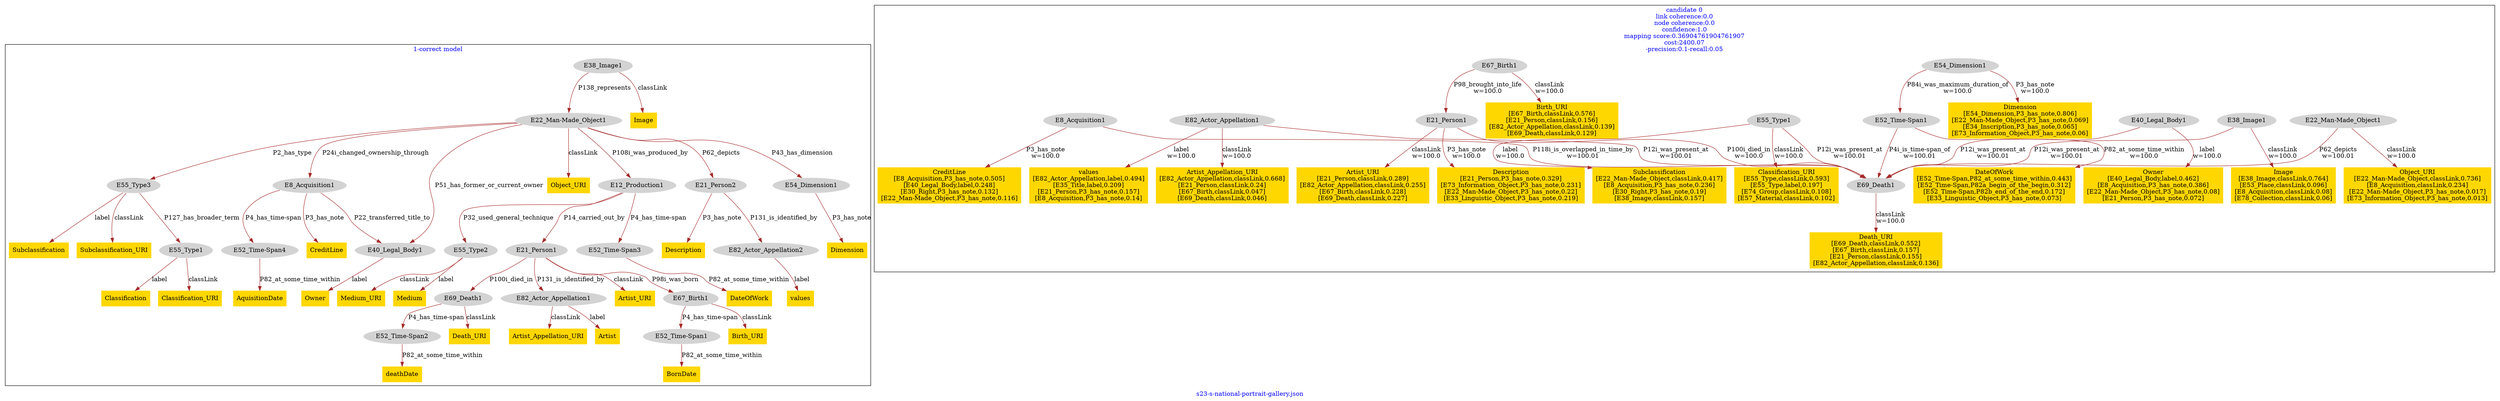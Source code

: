 digraph n0 {
fontcolor="blue"
remincross="true"
label="s23-s-national-portrait-gallery.json"
subgraph cluster_0 {
label="1-correct model"
n2[style="filled",color="white",fillcolor="lightgray",label="E12_Production1"];
n3[style="filled",color="white",fillcolor="lightgray",label="E21_Person1"];
n4[style="filled",color="white",fillcolor="lightgray",label="E52_Time-Span3"];
n5[style="filled",color="white",fillcolor="lightgray",label="E55_Type2"];
n6[style="filled",color="white",fillcolor="lightgray",label="E67_Birth1"];
n7[style="filled",color="white",fillcolor="lightgray",label="E69_Death1"];
n8[style="filled",color="white",fillcolor="lightgray",label="E82_Actor_Appellation1"];
n9[style="filled",color="white",fillcolor="lightgray",label="E21_Person2"];
n10[style="filled",color="white",fillcolor="lightgray",label="E82_Actor_Appellation2"];
n11[style="filled",color="white",fillcolor="lightgray",label="E22_Man-Made_Object1"];
n12[style="filled",color="white",fillcolor="lightgray",label="E54_Dimension1"];
n13[style="filled",color="white",fillcolor="lightgray",label="E55_Type3"];
n14[style="filled",color="white",fillcolor="lightgray",label="E8_Acquisition1"];
n15[style="filled",color="white",fillcolor="lightgray",label="E38_Image1"];
n16[style="filled",color="white",fillcolor="lightgray",label="E55_Type1"];
n17[style="filled",color="white",fillcolor="lightgray",label="E52_Time-Span1"];
n18[style="filled",color="white",fillcolor="lightgray",label="E52_Time-Span2"];
n19[style="filled",color="white",fillcolor="lightgray",label="E40_Legal_Body1"];
n20[style="filled",color="white",fillcolor="lightgray",label="E52_Time-Span4"];
n21[shape="plaintext",style="filled",fillcolor="gold",label="Object_URI"];
n22[shape="plaintext",style="filled",fillcolor="gold",label="Artist_URI"];
n23[shape="plaintext",style="filled",fillcolor="gold",label="Death_URI"];
n24[shape="plaintext",style="filled",fillcolor="gold",label="Classification_URI"];
n25[shape="plaintext",style="filled",fillcolor="gold",label="Subclassification"];
n26[shape="plaintext",style="filled",fillcolor="gold",label="values"];
n27[shape="plaintext",style="filled",fillcolor="gold",label="Artist_Appellation_URI"];
n28[shape="plaintext",style="filled",fillcolor="gold",label="Birth_URI"];
n29[shape="plaintext",style="filled",fillcolor="gold",label="Medium"];
n30[shape="plaintext",style="filled",fillcolor="gold",label="DateOfWork"];
n31[shape="plaintext",style="filled",fillcolor="gold",label="CreditLine"];
n32[shape="plaintext",style="filled",fillcolor="gold",label="Owner"];
n33[shape="plaintext",style="filled",fillcolor="gold",label="Dimension"];
n34[shape="plaintext",style="filled",fillcolor="gold",label="BornDate"];
n35[shape="plaintext",style="filled",fillcolor="gold",label="Artist"];
n36[shape="plaintext",style="filled",fillcolor="gold",label="Description"];
n37[shape="plaintext",style="filled",fillcolor="gold",label="Medium_URI"];
n38[shape="plaintext",style="filled",fillcolor="gold",label="Image"];
n39[shape="plaintext",style="filled",fillcolor="gold",label="AquisitionDate"];
n40[shape="plaintext",style="filled",fillcolor="gold",label="Subclassification_URI"];
n41[shape="plaintext",style="filled",fillcolor="gold",label="deathDate"];
n42[shape="plaintext",style="filled",fillcolor="gold",label="Classification"];
}
subgraph cluster_1 {
label="candidate 0\nlink coherence:0.0\nnode coherence:0.0\nconfidence:1.0\nmapping score:0.36904761904761907\ncost:2400.07\n-precision:0.1-recall:0.05"
n44[style="filled",color="white",fillcolor="lightgray",label="E21_Person1"];
n45[shape="plaintext",style="filled",fillcolor="gold",label="Description\n[E21_Person,P3_has_note,0.329]\n[E73_Information_Object,P3_has_note,0.231]\n[E22_Man-Made_Object,P3_has_note,0.22]\n[E33_Linguistic_Object,P3_has_note,0.219]"];
n46[shape="plaintext",style="filled",fillcolor="gold",label="Artist_URI\n[E21_Person,classLink,0.289]\n[E82_Actor_Appellation,classLink,0.255]\n[E67_Birth,classLink,0.228]\n[E69_Death,classLink,0.227]"];
n47[style="filled",color="white",fillcolor="lightgray",label="E22_Man-Made_Object1"];
n48[shape="plaintext",style="filled",fillcolor="gold",label="Object_URI\n[E22_Man-Made_Object,classLink,0.736]\n[E8_Acquisition,classLink,0.234]\n[E22_Man-Made_Object,P3_has_note,0.017]\n[E73_Information_Object,P3_has_note,0.013]"];
n49[style="filled",color="white",fillcolor="lightgray",label="E38_Image1"];
n50[shape="plaintext",style="filled",fillcolor="gold",label="Image\n[E38_Image,classLink,0.764]\n[E53_Place,classLink,0.096]\n[E8_Acquisition,classLink,0.08]\n[E78_Collection,classLink,0.06]"];
n51[style="filled",color="white",fillcolor="lightgray",label="E40_Legal_Body1"];
n52[shape="plaintext",style="filled",fillcolor="gold",label="Owner\n[E40_Legal_Body,label,0.462]\n[E8_Acquisition,P3_has_note,0.386]\n[E22_Man-Made_Object,P3_has_note,0.08]\n[E21_Person,P3_has_note,0.072]"];
n53[style="filled",color="white",fillcolor="lightgray",label="E52_Time-Span1"];
n54[shape="plaintext",style="filled",fillcolor="gold",label="DateOfWork\n[E52_Time-Span,P82_at_some_time_within,0.443]\n[E52_Time-Span,P82a_begin_of_the_begin,0.312]\n[E52_Time-Span,P82b_end_of_the_end,0.172]\n[E33_Linguistic_Object,P3_has_note,0.073]"];
n55[style="filled",color="white",fillcolor="lightgray",label="E54_Dimension1"];
n56[shape="plaintext",style="filled",fillcolor="gold",label="Dimension\n[E54_Dimension,P3_has_note,0.806]\n[E22_Man-Made_Object,P3_has_note,0.069]\n[E34_Inscription,P3_has_note,0.065]\n[E73_Information_Object,P3_has_note,0.06]"];
n57[style="filled",color="white",fillcolor="lightgray",label="E55_Type1"];
n58[shape="plaintext",style="filled",fillcolor="gold",label="Classification_URI\n[E55_Type,classLink,0.593]\n[E55_Type,label,0.197]\n[E74_Group,classLink,0.108]\n[E57_Material,classLink,0.102]"];
n59[shape="plaintext",style="filled",fillcolor="gold",label="Subclassification\n[E22_Man-Made_Object,classLink,0.417]\n[E8_Acquisition,P3_has_note,0.236]\n[E30_Right,P3_has_note,0.19]\n[E38_Image,classLink,0.157]"];
n60[style="filled",color="white",fillcolor="lightgray",label="E67_Birth1"];
n61[shape="plaintext",style="filled",fillcolor="gold",label="Birth_URI\n[E67_Birth,classLink,0.576]\n[E21_Person,classLink,0.156]\n[E82_Actor_Appellation,classLink,0.139]\n[E69_Death,classLink,0.129]"];
n62[style="filled",color="white",fillcolor="lightgray",label="E69_Death1"];
n63[shape="plaintext",style="filled",fillcolor="gold",label="Death_URI\n[E69_Death,classLink,0.552]\n[E67_Birth,classLink,0.157]\n[E21_Person,classLink,0.155]\n[E82_Actor_Appellation,classLink,0.136]"];
n64[style="filled",color="white",fillcolor="lightgray",label="E82_Actor_Appellation1"];
n65[shape="plaintext",style="filled",fillcolor="gold",label="Artist_Appellation_URI\n[E82_Actor_Appellation,classLink,0.668]\n[E21_Person,classLink,0.24]\n[E67_Birth,classLink,0.047]\n[E69_Death,classLink,0.046]"];
n66[shape="plaintext",style="filled",fillcolor="gold",label="values\n[E82_Actor_Appellation,label,0.494]\n[E35_Title,label,0.209]\n[E21_Person,P3_has_note,0.157]\n[E8_Acquisition,P3_has_note,0.14]"];
n67[style="filled",color="white",fillcolor="lightgray",label="E8_Acquisition1"];
n68[shape="plaintext",style="filled",fillcolor="gold",label="CreditLine\n[E8_Acquisition,P3_has_note,0.505]\n[E40_Legal_Body,label,0.248]\n[E30_Right,P3_has_note,0.132]\n[E22_Man-Made_Object,P3_has_note,0.116]"];
}
n2 -> n3[color="brown",fontcolor="black",label="P14_carried_out_by"]
n2 -> n4[color="brown",fontcolor="black",label="P4_has_time-span"]
n2 -> n5[color="brown",fontcolor="black",label="P32_used_general_technique"]
n3 -> n6[color="brown",fontcolor="black",label="P98i_was_born"]
n3 -> n7[color="brown",fontcolor="black",label="P100i_died_in"]
n3 -> n8[color="brown",fontcolor="black",label="P131_is_identified_by"]
n9 -> n10[color="brown",fontcolor="black",label="P131_is_identified_by"]
n11 -> n2[color="brown",fontcolor="black",label="P108i_was_produced_by"]
n11 -> n9[color="brown",fontcolor="black",label="P62_depicts"]
n11 -> n12[color="brown",fontcolor="black",label="P43_has_dimension"]
n11 -> n13[color="brown",fontcolor="black",label="P2_has_type"]
n11 -> n14[color="brown",fontcolor="black",label="P24i_changed_ownership_through"]
n15 -> n11[color="brown",fontcolor="black",label="P138_represents"]
n13 -> n16[color="brown",fontcolor="black",label="P127_has_broader_term"]
n6 -> n17[color="brown",fontcolor="black",label="P4_has_time-span"]
n7 -> n18[color="brown",fontcolor="black",label="P4_has_time-span"]
n14 -> n19[color="brown",fontcolor="black",label="P22_transferred_title_to"]
n14 -> n20[color="brown",fontcolor="black",label="P4_has_time-span"]
n11 -> n21[color="brown",fontcolor="black",label="classLink"]
n3 -> n22[color="brown",fontcolor="black",label="classLink"]
n7 -> n23[color="brown",fontcolor="black",label="classLink"]
n16 -> n24[color="brown",fontcolor="black",label="classLink"]
n13 -> n25[color="brown",fontcolor="black",label="label"]
n10 -> n26[color="brown",fontcolor="black",label="label"]
n8 -> n27[color="brown",fontcolor="black",label="classLink"]
n6 -> n28[color="brown",fontcolor="black",label="classLink"]
n5 -> n29[color="brown",fontcolor="black",label="label"]
n4 -> n30[color="brown",fontcolor="black",label="P82_at_some_time_within"]
n14 -> n31[color="brown",fontcolor="black",label="P3_has_note"]
n19 -> n32[color="brown",fontcolor="black",label="label"]
n12 -> n33[color="brown",fontcolor="black",label="P3_has_note"]
n17 -> n34[color="brown",fontcolor="black",label="P82_at_some_time_within"]
n8 -> n35[color="brown",fontcolor="black",label="label"]
n9 -> n36[color="brown",fontcolor="black",label="P3_has_note"]
n5 -> n37[color="brown",fontcolor="black",label="classLink"]
n15 -> n38[color="brown",fontcolor="black",label="classLink"]
n20 -> n39[color="brown",fontcolor="black",label="P82_at_some_time_within"]
n13 -> n40[color="brown",fontcolor="black",label="classLink"]
n18 -> n41[color="brown",fontcolor="black",label="P82_at_some_time_within"]
n16 -> n42[color="brown",fontcolor="black",label="label"]
n11 -> n19[color="brown",fontcolor="black",label="P51_has_former_or_current_owner"]
n44 -> n45[color="brown",fontcolor="black",label="P3_has_note\nw=100.0"]
n44 -> n46[color="brown",fontcolor="black",label="classLink\nw=100.0"]
n47 -> n48[color="brown",fontcolor="black",label="classLink\nw=100.0"]
n49 -> n50[color="brown",fontcolor="black",label="classLink\nw=100.0"]
n51 -> n52[color="brown",fontcolor="black",label="label\nw=100.0"]
n53 -> n54[color="brown",fontcolor="black",label="P82_at_some_time_within\nw=100.0"]
n55 -> n56[color="brown",fontcolor="black",label="P3_has_note\nw=100.0"]
n57 -> n58[color="brown",fontcolor="black",label="classLink\nw=100.0"]
n57 -> n59[color="brown",fontcolor="black",label="label\nw=100.0"]
n60 -> n61[color="brown",fontcolor="black",label="classLink\nw=100.0"]
n62 -> n63[color="brown",fontcolor="black",label="classLink\nw=100.0"]
n64 -> n65[color="brown",fontcolor="black",label="classLink\nw=100.0"]
n64 -> n66[color="brown",fontcolor="black",label="label\nw=100.0"]
n67 -> n68[color="brown",fontcolor="black",label="P3_has_note\nw=100.0"]
n44 -> n62[color="brown",fontcolor="black",label="P100i_died_in\nw=100.0"]
n47 -> n62[color="brown",fontcolor="black",label="P62_depicts\nw=100.01"]
n49 -> n62[color="brown",fontcolor="black",label="P12i_was_present_at\nw=100.01"]
n51 -> n62[color="brown",fontcolor="black",label="P12i_was_present_at\nw=100.01"]
n53 -> n62[color="brown",fontcolor="black",label="P4i_is_time-span_of\nw=100.01"]
n55 -> n53[color="brown",fontcolor="black",label="P84i_was_maximum_duration_of\nw=100.0"]
n57 -> n62[color="brown",fontcolor="black",label="P12i_was_present_at\nw=100.01"]
n60 -> n44[color="brown",fontcolor="black",label="P98_brought_into_life\nw=100.0"]
n64 -> n62[color="brown",fontcolor="black",label="P12i_was_present_at\nw=100.01"]
n67 -> n62[color="brown",fontcolor="black",label="P118i_is_overlapped_in_time_by\nw=100.01"]
}
